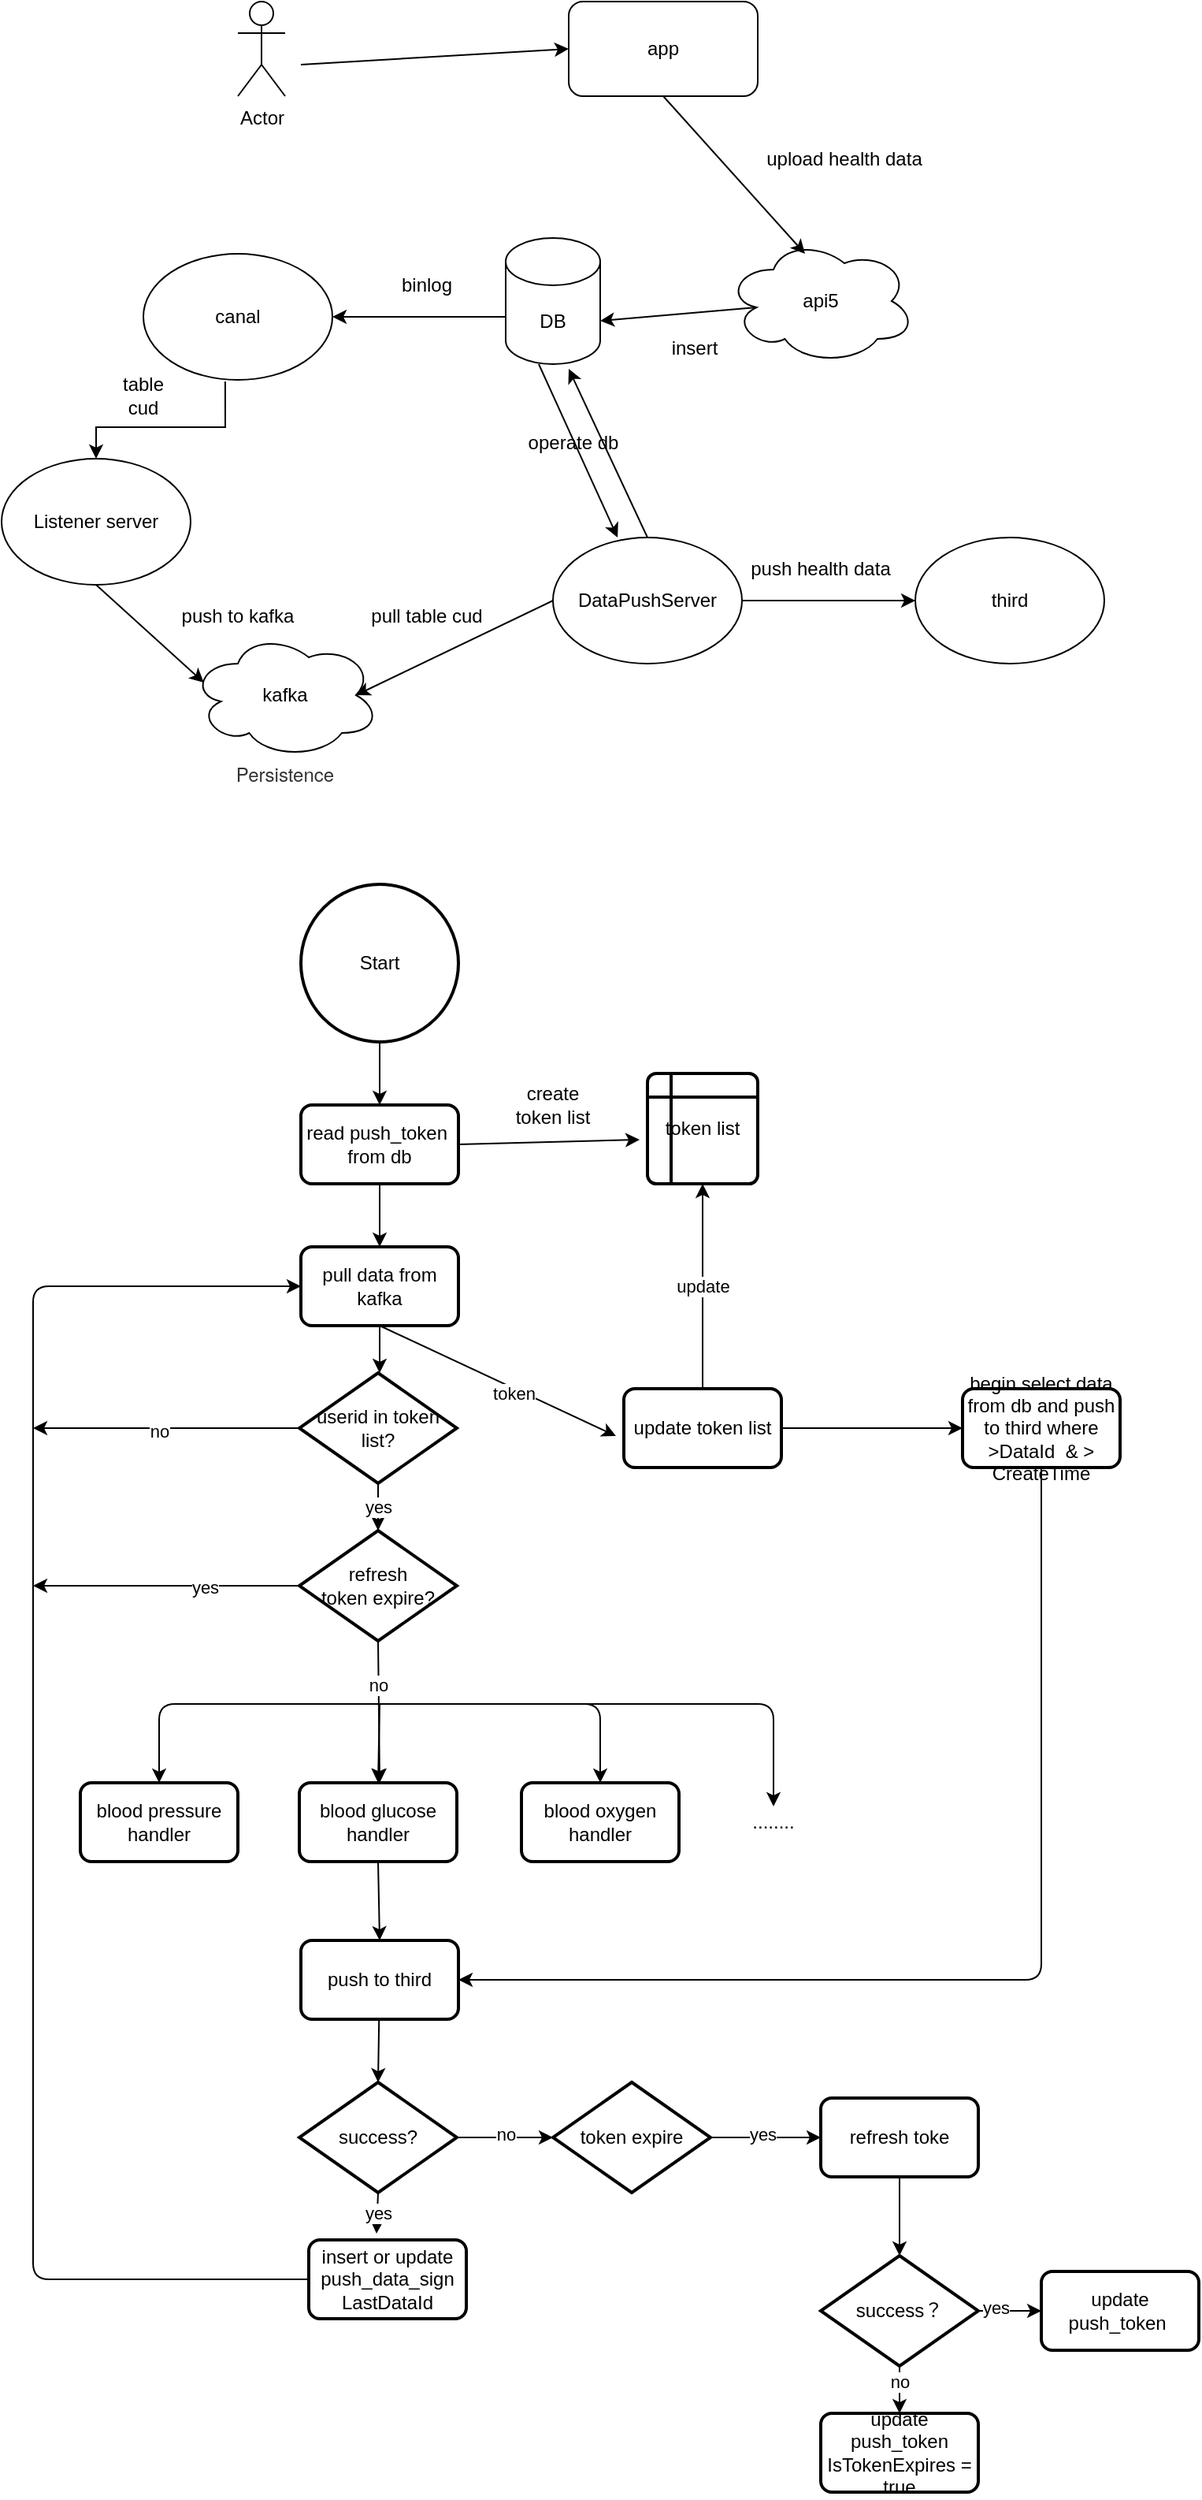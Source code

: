 <mxfile version="15.3.1" type="github">
  <diagram id="LfZymVAFYyp6aVwLxHgt" name="Page-1">
    <mxGraphModel dx="2066" dy="2235" grid="1" gridSize="10" guides="1" tooltips="1" connect="1" arrows="1" fold="1" page="1" pageScale="1" pageWidth="827" pageHeight="1169" math="0" shadow="0">
      <root>
        <mxCell id="0" />
        <mxCell id="1" parent="0" />
        <mxCell id="7EBTmmeYs9aogz_d6NEe-1" value="DB" style="shape=cylinder3;whiteSpace=wrap;html=1;boundedLbl=1;backgroundOutline=1;size=15;" vertex="1" parent="1">
          <mxGeometry x="370" y="120" width="60" height="80" as="geometry" />
        </mxCell>
        <mxCell id="7EBTmmeYs9aogz_d6NEe-2" value="canal" style="ellipse;whiteSpace=wrap;html=1;" vertex="1" parent="1">
          <mxGeometry x="140" y="130" width="120" height="80" as="geometry" />
        </mxCell>
        <mxCell id="7EBTmmeYs9aogz_d6NEe-3" value="kafka" style="ellipse;shape=cloud;whiteSpace=wrap;html=1;" vertex="1" parent="1">
          <mxGeometry x="170" y="370" width="120" height="80" as="geometry" />
        </mxCell>
        <mxCell id="7EBTmmeYs9aogz_d6NEe-4" value="DataPushServer" style="ellipse;whiteSpace=wrap;html=1;" vertex="1" parent="1">
          <mxGeometry x="400" y="310" width="120" height="80" as="geometry" />
        </mxCell>
        <mxCell id="7EBTmmeYs9aogz_d6NEe-5" value="third" style="ellipse;whiteSpace=wrap;html=1;" vertex="1" parent="1">
          <mxGeometry x="630" y="310" width="120" height="80" as="geometry" />
        </mxCell>
        <mxCell id="7EBTmmeYs9aogz_d6NEe-7" value="" style="endArrow=classic;html=1;exitX=0;exitY=0.625;exitDx=0;exitDy=0;exitPerimeter=0;entryX=1;entryY=0.5;entryDx=0;entryDy=0;" edge="1" parent="1" source="7EBTmmeYs9aogz_d6NEe-1" target="7EBTmmeYs9aogz_d6NEe-2">
          <mxGeometry width="50" height="50" relative="1" as="geometry">
            <mxPoint x="440" y="580" as="sourcePoint" />
            <mxPoint x="490" y="530" as="targetPoint" />
          </mxGeometry>
        </mxCell>
        <mxCell id="7EBTmmeYs9aogz_d6NEe-9" value="" style="endArrow=classic;html=1;exitX=0;exitY=0.5;exitDx=0;exitDy=0;entryX=0.875;entryY=0.5;entryDx=0;entryDy=0;entryPerimeter=0;" edge="1" parent="1" source="7EBTmmeYs9aogz_d6NEe-4" target="7EBTmmeYs9aogz_d6NEe-3">
          <mxGeometry width="50" height="50" relative="1" as="geometry">
            <mxPoint x="490" y="600" as="sourcePoint" />
            <mxPoint x="540" y="550" as="targetPoint" />
          </mxGeometry>
        </mxCell>
        <mxCell id="7EBTmmeYs9aogz_d6NEe-11" value="" style="endArrow=classic;html=1;exitX=1;exitY=0.5;exitDx=0;exitDy=0;entryX=0;entryY=0.5;entryDx=0;entryDy=0;" edge="1" parent="1" source="7EBTmmeYs9aogz_d6NEe-4">
          <mxGeometry width="50" height="50" relative="1" as="geometry">
            <mxPoint x="490" y="600" as="sourcePoint" />
            <mxPoint x="630" y="350" as="targetPoint" />
          </mxGeometry>
        </mxCell>
        <mxCell id="7EBTmmeYs9aogz_d6NEe-12" value="" style="endArrow=classic;html=1;exitX=0.5;exitY=0;exitDx=0;exitDy=0;entryX=0.667;entryY=1.038;entryDx=0;entryDy=0;entryPerimeter=0;" edge="1" parent="1" source="7EBTmmeYs9aogz_d6NEe-4" target="7EBTmmeYs9aogz_d6NEe-1">
          <mxGeometry width="50" height="50" relative="1" as="geometry">
            <mxPoint x="440" y="580" as="sourcePoint" />
            <mxPoint x="490" y="530" as="targetPoint" />
          </mxGeometry>
        </mxCell>
        <mxCell id="7EBTmmeYs9aogz_d6NEe-13" value="" style="endArrow=classic;html=1;exitX=0.35;exitY=1;exitDx=0;exitDy=0;exitPerimeter=0;entryX=0.342;entryY=0;entryDx=0;entryDy=0;entryPerimeter=0;" edge="1" parent="1" source="7EBTmmeYs9aogz_d6NEe-1" target="7EBTmmeYs9aogz_d6NEe-4">
          <mxGeometry width="50" height="50" relative="1" as="geometry">
            <mxPoint x="440" y="580" as="sourcePoint" />
            <mxPoint x="490" y="530" as="targetPoint" />
          </mxGeometry>
        </mxCell>
        <mxCell id="7EBTmmeYs9aogz_d6NEe-14" value="api5" style="ellipse;shape=cloud;whiteSpace=wrap;html=1;" vertex="1" parent="1">
          <mxGeometry x="510" y="120" width="120" height="80" as="geometry" />
        </mxCell>
        <mxCell id="7EBTmmeYs9aogz_d6NEe-18" value="app" style="rounded=1;whiteSpace=wrap;html=1;" vertex="1" parent="1">
          <mxGeometry x="410" y="-30" width="120" height="60" as="geometry" />
        </mxCell>
        <mxCell id="7EBTmmeYs9aogz_d6NEe-19" value="Actor" style="shape=umlActor;verticalLabelPosition=bottom;verticalAlign=top;html=1;outlineConnect=0;" vertex="1" parent="1">
          <mxGeometry x="200" y="-30" width="30" height="60" as="geometry" />
        </mxCell>
        <mxCell id="7EBTmmeYs9aogz_d6NEe-22" value="" style="endArrow=classic;html=1;entryX=0;entryY=0.5;entryDx=0;entryDy=0;" edge="1" parent="1" target="7EBTmmeYs9aogz_d6NEe-18">
          <mxGeometry width="50" height="50" relative="1" as="geometry">
            <mxPoint x="240" y="10" as="sourcePoint" />
            <mxPoint x="470" y="180" as="targetPoint" />
          </mxGeometry>
        </mxCell>
        <mxCell id="7EBTmmeYs9aogz_d6NEe-23" value="" style="endArrow=classic;html=1;exitX=0.5;exitY=1;exitDx=0;exitDy=0;" edge="1" parent="1" source="7EBTmmeYs9aogz_d6NEe-18">
          <mxGeometry width="50" height="50" relative="1" as="geometry">
            <mxPoint x="420" y="230" as="sourcePoint" />
            <mxPoint x="560" y="130" as="targetPoint" />
          </mxGeometry>
        </mxCell>
        <mxCell id="7EBTmmeYs9aogz_d6NEe-24" value="" style="endArrow=classic;html=1;exitX=0.16;exitY=0.55;exitDx=0;exitDy=0;exitPerimeter=0;entryX=1;entryY=0;entryDx=0;entryDy=52.5;entryPerimeter=0;" edge="1" parent="1" source="7EBTmmeYs9aogz_d6NEe-14" target="7EBTmmeYs9aogz_d6NEe-1">
          <mxGeometry width="50" height="50" relative="1" as="geometry">
            <mxPoint x="420" y="230" as="sourcePoint" />
            <mxPoint x="470" y="180" as="targetPoint" />
          </mxGeometry>
        </mxCell>
        <mxCell id="7EBTmmeYs9aogz_d6NEe-25" value="upload health data" style="text;html=1;strokeColor=none;fillColor=none;align=center;verticalAlign=middle;whiteSpace=wrap;rounded=0;" vertex="1" parent="1">
          <mxGeometry x="510" y="60" width="150" height="20" as="geometry" />
        </mxCell>
        <mxCell id="7EBTmmeYs9aogz_d6NEe-26" value="insert" style="text;html=1;strokeColor=none;fillColor=none;align=center;verticalAlign=middle;whiteSpace=wrap;rounded=0;" vertex="1" parent="1">
          <mxGeometry x="470" y="180" width="40" height="20" as="geometry" />
        </mxCell>
        <mxCell id="7EBTmmeYs9aogz_d6NEe-27" value="binlog" style="text;html=1;strokeColor=none;fillColor=none;align=center;verticalAlign=middle;whiteSpace=wrap;rounded=0;" vertex="1" parent="1">
          <mxGeometry x="300" y="140" width="40" height="20" as="geometry" />
        </mxCell>
        <mxCell id="7EBTmmeYs9aogz_d6NEe-32" style="edgeStyle=orthogonalEdgeStyle;rounded=0;orthogonalLoop=1;jettySize=auto;html=1;exitX=0.433;exitY=1.013;exitDx=0;exitDy=0;exitPerimeter=0;" edge="1" parent="1" source="7EBTmmeYs9aogz_d6NEe-2">
          <mxGeometry relative="1" as="geometry">
            <mxPoint x="110" y="260" as="targetPoint" />
            <Array as="points">
              <mxPoint x="192" y="240" />
              <mxPoint x="110" y="240" />
            </Array>
          </mxGeometry>
        </mxCell>
        <mxCell id="7EBTmmeYs9aogz_d6NEe-28" value="push to kafka" style="text;html=1;strokeColor=none;fillColor=none;align=center;verticalAlign=middle;whiteSpace=wrap;rounded=0;" vertex="1" parent="1">
          <mxGeometry x="155" y="350" width="90" height="20" as="geometry" />
        </mxCell>
        <mxCell id="7EBTmmeYs9aogz_d6NEe-29" value="Listener server" style="ellipse;whiteSpace=wrap;html=1;" vertex="1" parent="1">
          <mxGeometry x="50" y="260" width="120" height="80" as="geometry" />
        </mxCell>
        <mxCell id="7EBTmmeYs9aogz_d6NEe-33" value="" style="endArrow=classic;html=1;exitX=0.5;exitY=1;exitDx=0;exitDy=0;entryX=0.07;entryY=0.4;entryDx=0;entryDy=0;entryPerimeter=0;" edge="1" parent="1" target="7EBTmmeYs9aogz_d6NEe-3">
          <mxGeometry width="50" height="50" relative="1" as="geometry">
            <mxPoint x="110" y="340" as="sourcePoint" />
            <mxPoint x="470" y="290" as="targetPoint" />
          </mxGeometry>
        </mxCell>
        <mxCell id="7EBTmmeYs9aogz_d6NEe-34" value="pull table cud" style="text;html=1;strokeColor=none;fillColor=none;align=center;verticalAlign=middle;whiteSpace=wrap;rounded=0;" vertex="1" parent="1">
          <mxGeometry x="280" y="350" width="80" height="20" as="geometry" />
        </mxCell>
        <mxCell id="7EBTmmeYs9aogz_d6NEe-35" value="push health data" style="text;html=1;strokeColor=none;fillColor=none;align=center;verticalAlign=middle;whiteSpace=wrap;rounded=0;" vertex="1" parent="1">
          <mxGeometry x="520" y="320" width="100" height="20" as="geometry" />
        </mxCell>
        <mxCell id="7EBTmmeYs9aogz_d6NEe-36" value="operate db" style="text;html=1;strokeColor=none;fillColor=none;align=center;verticalAlign=middle;whiteSpace=wrap;rounded=0;" vertex="1" parent="1">
          <mxGeometry x="370" y="240" width="86" height="20" as="geometry" />
        </mxCell>
        <mxCell id="7EBTmmeYs9aogz_d6NEe-37" value="table cud" style="text;html=1;strokeColor=none;fillColor=none;align=center;verticalAlign=middle;whiteSpace=wrap;rounded=0;" vertex="1" parent="1">
          <mxGeometry x="120" y="210" width="40" height="20" as="geometry" />
        </mxCell>
        <mxCell id="7EBTmmeYs9aogz_d6NEe-38" value="&lt;span style=&quot;color: rgb(51 , 51 , 51) ; font-family: &amp;#34;helvetica neue&amp;#34; , &amp;#34;helvetica&amp;#34; , &amp;#34;arial&amp;#34; , &amp;#34;pingfang sc&amp;#34; , &amp;#34;hiragino sans gb&amp;#34; , &amp;#34;microsoft yahei&amp;#34; , &amp;#34;wenquanyi micro hei&amp;#34; , sans-serif ; background-color: rgb(255 , 255 , 255)&quot;&gt;Persistence&lt;/span&gt;" style="text;html=1;strokeColor=none;fillColor=none;align=center;verticalAlign=middle;whiteSpace=wrap;rounded=0;" vertex="1" parent="1">
          <mxGeometry x="210" y="450" width="40" height="20" as="geometry" />
        </mxCell>
        <mxCell id="7EBTmmeYs9aogz_d6NEe-41" value="read push_token&amp;nbsp;&lt;br&gt;from db" style="rounded=1;whiteSpace=wrap;html=1;absoluteArcSize=1;arcSize=14;strokeWidth=2;" vertex="1" parent="1">
          <mxGeometry x="240" y="670" width="100" height="50" as="geometry" />
        </mxCell>
        <mxCell id="7EBTmmeYs9aogz_d6NEe-42" value="Start" style="strokeWidth=2;html=1;shape=mxgraph.flowchart.start_2;whiteSpace=wrap;" vertex="1" parent="1">
          <mxGeometry x="240" y="530" width="100" height="100" as="geometry" />
        </mxCell>
        <mxCell id="7EBTmmeYs9aogz_d6NEe-43" value="pull data from kafka" style="rounded=1;whiteSpace=wrap;html=1;absoluteArcSize=1;arcSize=14;strokeWidth=2;" vertex="1" parent="1">
          <mxGeometry x="240" y="760" width="100" height="50" as="geometry" />
        </mxCell>
        <mxCell id="7EBTmmeYs9aogz_d6NEe-45" value="update token list" style="rounded=1;whiteSpace=wrap;html=1;absoluteArcSize=1;arcSize=14;strokeWidth=2;" vertex="1" parent="1">
          <mxGeometry x="445" y="850" width="100" height="50" as="geometry" />
        </mxCell>
        <mxCell id="7EBTmmeYs9aogz_d6NEe-46" value="token list" style="shape=internalStorage;whiteSpace=wrap;html=1;dx=15;dy=15;rounded=1;arcSize=8;strokeWidth=2;" vertex="1" parent="1">
          <mxGeometry x="460" y="650" width="70" height="70" as="geometry" />
        </mxCell>
        <mxCell id="7EBTmmeYs9aogz_d6NEe-47" value="" style="endArrow=classic;html=1;exitX=1;exitY=0.5;exitDx=0;exitDy=0;entryX=-0.071;entryY=0.6;entryDx=0;entryDy=0;entryPerimeter=0;" edge="1" parent="1" source="7EBTmmeYs9aogz_d6NEe-41" target="7EBTmmeYs9aogz_d6NEe-46">
          <mxGeometry width="50" height="50" relative="1" as="geometry">
            <mxPoint x="390" y="1020" as="sourcePoint" />
            <mxPoint x="440" y="970" as="targetPoint" />
          </mxGeometry>
        </mxCell>
        <mxCell id="7EBTmmeYs9aogz_d6NEe-48" value="create token list" style="text;html=1;strokeColor=none;fillColor=none;align=center;verticalAlign=middle;whiteSpace=wrap;rounded=0;" vertex="1" parent="1">
          <mxGeometry x="370" y="660" width="60" height="20" as="geometry" />
        </mxCell>
        <mxCell id="7EBTmmeYs9aogz_d6NEe-49" value="" style="endArrow=classic;html=1;exitX=0.5;exitY=1;exitDx=0;exitDy=0;exitPerimeter=0;entryX=0.5;entryY=0;entryDx=0;entryDy=0;" edge="1" parent="1" source="7EBTmmeYs9aogz_d6NEe-42" target="7EBTmmeYs9aogz_d6NEe-41">
          <mxGeometry width="50" height="50" relative="1" as="geometry">
            <mxPoint x="390" y="1000" as="sourcePoint" />
            <mxPoint x="440" y="950" as="targetPoint" />
          </mxGeometry>
        </mxCell>
        <mxCell id="7EBTmmeYs9aogz_d6NEe-50" value="" style="endArrow=classic;html=1;exitX=0.5;exitY=1;exitDx=0;exitDy=0;" edge="1" parent="1" source="7EBTmmeYs9aogz_d6NEe-41" target="7EBTmmeYs9aogz_d6NEe-43">
          <mxGeometry width="50" height="50" relative="1" as="geometry">
            <mxPoint x="390" y="1000" as="sourcePoint" />
            <mxPoint x="440" y="950" as="targetPoint" />
          </mxGeometry>
        </mxCell>
        <mxCell id="7EBTmmeYs9aogz_d6NEe-52" value="" style="endArrow=classic;html=1;exitX=0.5;exitY=1;exitDx=0;exitDy=0;" edge="1" parent="1" source="7EBTmmeYs9aogz_d6NEe-43">
          <mxGeometry width="50" height="50" relative="1" as="geometry">
            <mxPoint x="339" y="885" as="sourcePoint" />
            <mxPoint x="440" y="880" as="targetPoint" />
          </mxGeometry>
        </mxCell>
        <mxCell id="7EBTmmeYs9aogz_d6NEe-98" value="token" style="edgeLabel;html=1;align=center;verticalAlign=middle;resizable=0;points=[];" vertex="1" connectable="0" parent="7EBTmmeYs9aogz_d6NEe-52">
          <mxGeometry x="0.15" y="-3" relative="1" as="geometry">
            <mxPoint as="offset" />
          </mxGeometry>
        </mxCell>
        <mxCell id="7EBTmmeYs9aogz_d6NEe-54" value="update" style="endArrow=classic;html=1;exitX=0.5;exitY=0;exitDx=0;exitDy=0;entryX=0.5;entryY=1;entryDx=0;entryDy=0;" edge="1" parent="1" source="7EBTmmeYs9aogz_d6NEe-45" target="7EBTmmeYs9aogz_d6NEe-46">
          <mxGeometry width="50" height="50" relative="1" as="geometry">
            <mxPoint x="390" y="1010" as="sourcePoint" />
            <mxPoint x="440" y="960" as="targetPoint" />
          </mxGeometry>
        </mxCell>
        <mxCell id="7EBTmmeYs9aogz_d6NEe-58" value="blood pressure handler" style="rounded=1;whiteSpace=wrap;html=1;absoluteArcSize=1;arcSize=14;strokeWidth=2;" vertex="1" parent="1">
          <mxGeometry x="100" y="1100" width="100" height="50" as="geometry" />
        </mxCell>
        <mxCell id="7EBTmmeYs9aogz_d6NEe-59" value="blood glucose handler" style="rounded=1;whiteSpace=wrap;html=1;absoluteArcSize=1;arcSize=14;strokeWidth=2;" vertex="1" parent="1">
          <mxGeometry x="239" y="1100" width="100" height="50" as="geometry" />
        </mxCell>
        <mxCell id="7EBTmmeYs9aogz_d6NEe-60" value="blood oxygen handler" style="rounded=1;whiteSpace=wrap;html=1;absoluteArcSize=1;arcSize=14;strokeWidth=2;" vertex="1" parent="1">
          <mxGeometry x="380" y="1100" width="100" height="50" as="geometry" />
        </mxCell>
        <mxCell id="7EBTmmeYs9aogz_d6NEe-61" value="........" style="text;html=1;strokeColor=none;fillColor=none;align=center;verticalAlign=middle;whiteSpace=wrap;rounded=0;" vertex="1" parent="1">
          <mxGeometry x="520" y="1115" width="40" height="20" as="geometry" />
        </mxCell>
        <mxCell id="7EBTmmeYs9aogz_d6NEe-63" value="" style="endArrow=classic;html=1;exitX=0.5;exitY=1;exitDx=0;exitDy=0;exitPerimeter=0;entryX=0.5;entryY=0;entryDx=0;entryDy=0;" edge="1" parent="1" target="7EBTmmeYs9aogz_d6NEe-58">
          <mxGeometry width="50" height="50" relative="1" as="geometry">
            <mxPoint x="290" y="1050" as="sourcePoint" />
            <mxPoint x="440" y="1230" as="targetPoint" />
            <Array as="points">
              <mxPoint x="150" y="1050" />
            </Array>
          </mxGeometry>
        </mxCell>
        <mxCell id="7EBTmmeYs9aogz_d6NEe-64" value="" style="endArrow=classic;html=1;entryX=0.5;entryY=0;entryDx=0;entryDy=0;" edge="1" parent="1" target="7EBTmmeYs9aogz_d6NEe-59">
          <mxGeometry width="50" height="50" relative="1" as="geometry">
            <mxPoint x="290" y="1050" as="sourcePoint" />
            <mxPoint x="440" y="1230" as="targetPoint" />
          </mxGeometry>
        </mxCell>
        <mxCell id="7EBTmmeYs9aogz_d6NEe-65" value="" style="endArrow=classic;html=1;exitX=0.5;exitY=1;exitDx=0;exitDy=0;exitPerimeter=0;entryX=0.5;entryY=0;entryDx=0;entryDy=0;" edge="1" parent="1" target="7EBTmmeYs9aogz_d6NEe-60">
          <mxGeometry width="50" height="50" relative="1" as="geometry">
            <mxPoint x="290" y="1050" as="sourcePoint" />
            <mxPoint x="440" y="1230" as="targetPoint" />
            <Array as="points">
              <mxPoint x="430" y="1050" />
            </Array>
          </mxGeometry>
        </mxCell>
        <mxCell id="7EBTmmeYs9aogz_d6NEe-66" value="" style="endArrow=classic;html=1;entryX=0.5;entryY=0;entryDx=0;entryDy=0;" edge="1" parent="1" target="7EBTmmeYs9aogz_d6NEe-61">
          <mxGeometry width="50" height="50" relative="1" as="geometry">
            <mxPoint x="290" y="1050" as="sourcePoint" />
            <mxPoint x="440" y="1230" as="targetPoint" />
            <Array as="points">
              <mxPoint x="540" y="1050" />
            </Array>
          </mxGeometry>
        </mxCell>
        <mxCell id="7EBTmmeYs9aogz_d6NEe-68" value="push to third" style="rounded=1;whiteSpace=wrap;html=1;absoluteArcSize=1;arcSize=14;strokeWidth=2;" vertex="1" parent="1">
          <mxGeometry x="240" y="1200" width="100" height="50" as="geometry" />
        </mxCell>
        <mxCell id="7EBTmmeYs9aogz_d6NEe-70" value="success?" style="strokeWidth=2;html=1;shape=mxgraph.flowchart.decision;whiteSpace=wrap;" vertex="1" parent="1">
          <mxGeometry x="239" y="1290" width="100" height="70" as="geometry" />
        </mxCell>
        <mxCell id="7EBTmmeYs9aogz_d6NEe-71" value="" style="endArrow=classic;html=1;exitX=0.5;exitY=1;exitDx=0;exitDy=0;entryX=0.5;entryY=0;entryDx=0;entryDy=0;" edge="1" parent="1" source="7EBTmmeYs9aogz_d6NEe-59" target="7EBTmmeYs9aogz_d6NEe-68">
          <mxGeometry width="50" height="50" relative="1" as="geometry">
            <mxPoint x="390" y="1420" as="sourcePoint" />
            <mxPoint x="440" y="1370" as="targetPoint" />
          </mxGeometry>
        </mxCell>
        <mxCell id="7EBTmmeYs9aogz_d6NEe-73" value="" style="endArrow=classic;html=1;entryX=0.5;entryY=0;entryDx=0;entryDy=0;entryPerimeter=0;" edge="1" parent="1" source="7EBTmmeYs9aogz_d6NEe-68" target="7EBTmmeYs9aogz_d6NEe-70">
          <mxGeometry width="50" height="50" relative="1" as="geometry">
            <mxPoint x="280" y="1300" as="sourcePoint" />
            <mxPoint x="330" y="1250" as="targetPoint" />
          </mxGeometry>
        </mxCell>
        <mxCell id="7EBTmmeYs9aogz_d6NEe-75" value="insert or update&lt;br&gt;push_data_sign&lt;br&gt;LastDataId" style="rounded=1;whiteSpace=wrap;html=1;absoluteArcSize=1;arcSize=14;strokeWidth=2;" vertex="1" parent="1">
          <mxGeometry x="245" y="1390" width="100" height="50" as="geometry" />
        </mxCell>
        <mxCell id="7EBTmmeYs9aogz_d6NEe-76" value="yes" style="endArrow=classic;html=1;exitX=0.5;exitY=1;exitDx=0;exitDy=0;exitPerimeter=0;entryX=0.43;entryY=-0.08;entryDx=0;entryDy=0;entryPerimeter=0;" edge="1" parent="1" source="7EBTmmeYs9aogz_d6NEe-70" target="7EBTmmeYs9aogz_d6NEe-75">
          <mxGeometry width="50" height="50" relative="1" as="geometry">
            <mxPoint x="390" y="1420" as="sourcePoint" />
            <mxPoint x="440" y="1370" as="targetPoint" />
          </mxGeometry>
        </mxCell>
        <mxCell id="7EBTmmeYs9aogz_d6NEe-78" value="" style="endArrow=classic;html=1;exitX=0;exitY=0.5;exitDx=0;exitDy=0;entryX=0;entryY=0.5;entryDx=0;entryDy=0;" edge="1" parent="1" source="7EBTmmeYs9aogz_d6NEe-75" target="7EBTmmeYs9aogz_d6NEe-43">
          <mxGeometry width="50" height="50" relative="1" as="geometry">
            <mxPoint x="390" y="1290" as="sourcePoint" />
            <mxPoint x="440" y="1240" as="targetPoint" />
            <Array as="points">
              <mxPoint x="70" y="1415" />
              <mxPoint x="70" y="785" />
            </Array>
          </mxGeometry>
        </mxCell>
        <mxCell id="7EBTmmeYs9aogz_d6NEe-80" value="" style="endArrow=classic;html=1;exitX=0.5;exitY=1;exitDx=0;exitDy=0;exitPerimeter=0;" edge="1" parent="1" source="7EBTmmeYs9aogz_d6NEe-88">
          <mxGeometry width="50" height="50" relative="1" as="geometry">
            <mxPoint x="289" y="920" as="sourcePoint" />
            <mxPoint x="290" y="1100" as="targetPoint" />
          </mxGeometry>
        </mxCell>
        <mxCell id="7EBTmmeYs9aogz_d6NEe-97" value="no" style="edgeLabel;html=1;align=center;verticalAlign=middle;resizable=0;points=[];" vertex="1" connectable="0" parent="7EBTmmeYs9aogz_d6NEe-80">
          <mxGeometry x="-0.378" y="-1" relative="1" as="geometry">
            <mxPoint as="offset" />
          </mxGeometry>
        </mxCell>
        <mxCell id="7EBTmmeYs9aogz_d6NEe-85" value="refresh toke" style="rounded=1;whiteSpace=wrap;html=1;absoluteArcSize=1;arcSize=14;strokeWidth=2;" vertex="1" parent="1">
          <mxGeometry x="570" y="1300" width="100" height="50" as="geometry" />
        </mxCell>
        <mxCell id="7EBTmmeYs9aogz_d6NEe-86" value="" style="endArrow=classic;html=1;entryX=0;entryY=0.5;entryDx=0;entryDy=0;" edge="1" parent="1" source="7EBTmmeYs9aogz_d6NEe-94" target="7EBTmmeYs9aogz_d6NEe-85">
          <mxGeometry width="50" height="50" relative="1" as="geometry">
            <mxPoint x="340" y="975" as="sourcePoint" />
            <mxPoint x="440" y="1010" as="targetPoint" />
          </mxGeometry>
        </mxCell>
        <mxCell id="7EBTmmeYs9aogz_d6NEe-101" value="yes" style="edgeLabel;html=1;align=center;verticalAlign=middle;resizable=0;points=[];" vertex="1" connectable="0" parent="7EBTmmeYs9aogz_d6NEe-86">
          <mxGeometry x="-0.057" y="2" relative="1" as="geometry">
            <mxPoint as="offset" />
          </mxGeometry>
        </mxCell>
        <mxCell id="7EBTmmeYs9aogz_d6NEe-88" value="refresh&lt;br&gt;token expire?" style="strokeWidth=2;html=1;shape=mxgraph.flowchart.decision;whiteSpace=wrap;" vertex="1" parent="1">
          <mxGeometry x="239" y="940" width="100" height="70" as="geometry" />
        </mxCell>
        <mxCell id="7EBTmmeYs9aogz_d6NEe-90" value="" style="endArrow=classic;html=1;exitX=0;exitY=0.5;exitDx=0;exitDy=0;exitPerimeter=0;" edge="1" parent="1" source="7EBTmmeYs9aogz_d6NEe-88">
          <mxGeometry width="50" height="50" relative="1" as="geometry">
            <mxPoint x="390" y="1060" as="sourcePoint" />
            <mxPoint x="70" y="975" as="targetPoint" />
          </mxGeometry>
        </mxCell>
        <mxCell id="7EBTmmeYs9aogz_d6NEe-100" value="yes" style="edgeLabel;html=1;align=center;verticalAlign=middle;resizable=0;points=[];" vertex="1" connectable="0" parent="7EBTmmeYs9aogz_d6NEe-90">
          <mxGeometry x="-0.29" y="1" relative="1" as="geometry">
            <mxPoint as="offset" />
          </mxGeometry>
        </mxCell>
        <mxCell id="7EBTmmeYs9aogz_d6NEe-94" value="token expire" style="strokeWidth=2;html=1;shape=mxgraph.flowchart.decision;whiteSpace=wrap;" vertex="1" parent="1">
          <mxGeometry x="400" y="1290" width="100" height="70" as="geometry" />
        </mxCell>
        <mxCell id="7EBTmmeYs9aogz_d6NEe-95" value="" style="endArrow=classic;html=1;exitX=1;exitY=0.5;exitDx=0;exitDy=0;exitPerimeter=0;entryX=0;entryY=0.5;entryDx=0;entryDy=0;entryPerimeter=0;" edge="1" parent="1" source="7EBTmmeYs9aogz_d6NEe-70" target="7EBTmmeYs9aogz_d6NEe-94">
          <mxGeometry width="50" height="50" relative="1" as="geometry">
            <mxPoint x="390" y="1060" as="sourcePoint" />
            <mxPoint x="440" y="1010" as="targetPoint" />
          </mxGeometry>
        </mxCell>
        <mxCell id="7EBTmmeYs9aogz_d6NEe-96" value="no" style="edgeLabel;html=1;align=center;verticalAlign=middle;resizable=0;points=[];" vertex="1" connectable="0" parent="7EBTmmeYs9aogz_d6NEe-95">
          <mxGeometry x="0.016" y="2" relative="1" as="geometry">
            <mxPoint as="offset" />
          </mxGeometry>
        </mxCell>
        <mxCell id="7EBTmmeYs9aogz_d6NEe-103" value="success？" style="strokeWidth=2;html=1;shape=mxgraph.flowchart.decision;whiteSpace=wrap;" vertex="1" parent="1">
          <mxGeometry x="570" y="1400" width="100" height="70" as="geometry" />
        </mxCell>
        <mxCell id="7EBTmmeYs9aogz_d6NEe-104" value="" style="endArrow=classic;html=1;exitX=0.5;exitY=1;exitDx=0;exitDy=0;entryX=0.5;entryY=0;entryDx=0;entryDy=0;entryPerimeter=0;" edge="1" parent="1" source="7EBTmmeYs9aogz_d6NEe-85" target="7EBTmmeYs9aogz_d6NEe-103">
          <mxGeometry width="50" height="50" relative="1" as="geometry">
            <mxPoint x="390" y="1550" as="sourcePoint" />
            <mxPoint x="440" y="1500" as="targetPoint" />
          </mxGeometry>
        </mxCell>
        <mxCell id="7EBTmmeYs9aogz_d6NEe-105" value="update push_token&amp;nbsp;" style="rounded=1;whiteSpace=wrap;html=1;absoluteArcSize=1;arcSize=14;strokeWidth=2;" vertex="1" parent="1">
          <mxGeometry x="710" y="1410" width="100" height="50" as="geometry" />
        </mxCell>
        <mxCell id="7EBTmmeYs9aogz_d6NEe-106" value="&lt;div&gt;&lt;span&gt;update push_token IsTokenExpires = true&lt;/span&gt;&lt;/div&gt;&lt;span style=&quot;font-size: medium&quot;&gt;&lt;/span&gt;" style="rounded=1;whiteSpace=wrap;html=1;absoluteArcSize=1;arcSize=14;strokeWidth=2;" vertex="1" parent="1">
          <mxGeometry x="570" y="1500" width="100" height="50" as="geometry" />
        </mxCell>
        <mxCell id="7EBTmmeYs9aogz_d6NEe-107" value="" style="endArrow=classic;html=1;entryX=0;entryY=0.5;entryDx=0;entryDy=0;" edge="1" parent="1" target="7EBTmmeYs9aogz_d6NEe-105">
          <mxGeometry width="50" height="50" relative="1" as="geometry">
            <mxPoint x="670" y="1435" as="sourcePoint" />
            <mxPoint x="440" y="1180" as="targetPoint" />
          </mxGeometry>
        </mxCell>
        <mxCell id="7EBTmmeYs9aogz_d6NEe-109" value="yes" style="edgeLabel;html=1;align=center;verticalAlign=middle;resizable=0;points=[];" vertex="1" connectable="0" parent="7EBTmmeYs9aogz_d6NEe-107">
          <mxGeometry x="-0.45" y="2" relative="1" as="geometry">
            <mxPoint as="offset" />
          </mxGeometry>
        </mxCell>
        <mxCell id="7EBTmmeYs9aogz_d6NEe-108" value="" style="endArrow=classic;html=1;exitX=0.5;exitY=1;exitDx=0;exitDy=0;exitPerimeter=0;entryX=0.5;entryY=0;entryDx=0;entryDy=0;" edge="1" parent="1" source="7EBTmmeYs9aogz_d6NEe-103" target="7EBTmmeYs9aogz_d6NEe-106">
          <mxGeometry width="50" height="50" relative="1" as="geometry">
            <mxPoint x="390" y="1230" as="sourcePoint" />
            <mxPoint x="440" y="1180" as="targetPoint" />
          </mxGeometry>
        </mxCell>
        <mxCell id="7EBTmmeYs9aogz_d6NEe-110" value="no" style="edgeLabel;html=1;align=center;verticalAlign=middle;resizable=0;points=[];" vertex="1" connectable="0" parent="7EBTmmeYs9aogz_d6NEe-108">
          <mxGeometry x="-0.32" relative="1" as="geometry">
            <mxPoint as="offset" />
          </mxGeometry>
        </mxCell>
        <mxCell id="7EBTmmeYs9aogz_d6NEe-111" value="begin select data from db and push to third where &amp;gt;DataId&amp;nbsp; &amp;amp; &amp;gt; CreateTime" style="rounded=1;whiteSpace=wrap;html=1;absoluteArcSize=1;arcSize=14;strokeWidth=2;" vertex="1" parent="1">
          <mxGeometry x="660" y="850" width="100" height="50" as="geometry" />
        </mxCell>
        <mxCell id="7EBTmmeYs9aogz_d6NEe-112" value="" style="endArrow=classic;html=1;exitX=1;exitY=0.5;exitDx=0;exitDy=0;entryX=0;entryY=0.5;entryDx=0;entryDy=0;" edge="1" parent="1" source="7EBTmmeYs9aogz_d6NEe-45" target="7EBTmmeYs9aogz_d6NEe-111">
          <mxGeometry width="50" height="50" relative="1" as="geometry">
            <mxPoint x="390" y="1010" as="sourcePoint" />
            <mxPoint x="640" y="950" as="targetPoint" />
          </mxGeometry>
        </mxCell>
        <mxCell id="7EBTmmeYs9aogz_d6NEe-113" value="userid in token list?" style="strokeWidth=2;html=1;shape=mxgraph.flowchart.decision;whiteSpace=wrap;" vertex="1" parent="1">
          <mxGeometry x="239" y="840" width="100" height="70" as="geometry" />
        </mxCell>
        <mxCell id="7EBTmmeYs9aogz_d6NEe-117" value="" style="endArrow=classic;html=1;" edge="1" parent="1">
          <mxGeometry width="50" height="50" relative="1" as="geometry">
            <mxPoint x="290" y="810" as="sourcePoint" />
            <mxPoint x="290" y="840" as="targetPoint" />
          </mxGeometry>
        </mxCell>
        <mxCell id="7EBTmmeYs9aogz_d6NEe-118" value="yes" style="endArrow=classic;html=1;exitX=0.5;exitY=1;exitDx=0;exitDy=0;exitPerimeter=0;" edge="1" parent="1" source="7EBTmmeYs9aogz_d6NEe-113">
          <mxGeometry width="50" height="50" relative="1" as="geometry">
            <mxPoint x="390" y="1010" as="sourcePoint" />
            <mxPoint x="289" y="940" as="targetPoint" />
          </mxGeometry>
        </mxCell>
        <mxCell id="7EBTmmeYs9aogz_d6NEe-119" value="" style="endArrow=classic;html=1;exitX=0;exitY=0.5;exitDx=0;exitDy=0;exitPerimeter=0;" edge="1" parent="1" source="7EBTmmeYs9aogz_d6NEe-113">
          <mxGeometry width="50" height="50" relative="1" as="geometry">
            <mxPoint x="390" y="1010" as="sourcePoint" />
            <mxPoint x="70" y="875" as="targetPoint" />
          </mxGeometry>
        </mxCell>
        <mxCell id="7EBTmmeYs9aogz_d6NEe-120" value="no" style="edgeLabel;html=1;align=center;verticalAlign=middle;resizable=0;points=[];" vertex="1" connectable="0" parent="7EBTmmeYs9aogz_d6NEe-119">
          <mxGeometry x="0.053" y="2" relative="1" as="geometry">
            <mxPoint as="offset" />
          </mxGeometry>
        </mxCell>
        <mxCell id="7EBTmmeYs9aogz_d6NEe-122" value="" style="endArrow=classic;html=1;exitX=0.5;exitY=1;exitDx=0;exitDy=0;entryX=1;entryY=0.5;entryDx=0;entryDy=0;" edge="1" parent="1" source="7EBTmmeYs9aogz_d6NEe-111" target="7EBTmmeYs9aogz_d6NEe-68">
          <mxGeometry width="50" height="50" relative="1" as="geometry">
            <mxPoint x="390" y="1080" as="sourcePoint" />
            <mxPoint x="440" y="1030" as="targetPoint" />
            <Array as="points">
              <mxPoint x="710" y="1225" />
            </Array>
          </mxGeometry>
        </mxCell>
      </root>
    </mxGraphModel>
  </diagram>
</mxfile>

